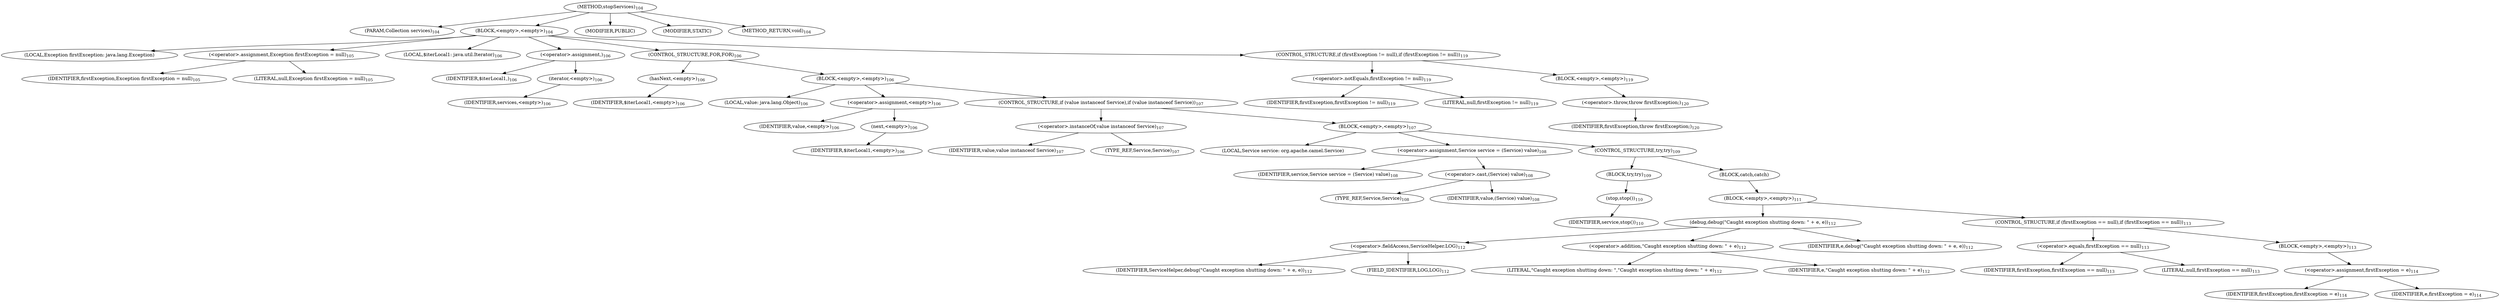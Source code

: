 digraph "stopServices" {  
"212" [label = <(METHOD,stopServices)<SUB>104</SUB>> ]
"213" [label = <(PARAM,Collection services)<SUB>104</SUB>> ]
"214" [label = <(BLOCK,&lt;empty&gt;,&lt;empty&gt;)<SUB>104</SUB>> ]
"215" [label = <(LOCAL,Exception firstException: java.lang.Exception)> ]
"216" [label = <(&lt;operator&gt;.assignment,Exception firstException = null)<SUB>105</SUB>> ]
"217" [label = <(IDENTIFIER,firstException,Exception firstException = null)<SUB>105</SUB>> ]
"218" [label = <(LITERAL,null,Exception firstException = null)<SUB>105</SUB>> ]
"219" [label = <(LOCAL,$iterLocal1: java.util.Iterator)<SUB>106</SUB>> ]
"220" [label = <(&lt;operator&gt;.assignment,)<SUB>106</SUB>> ]
"221" [label = <(IDENTIFIER,$iterLocal1,)<SUB>106</SUB>> ]
"222" [label = <(iterator,&lt;empty&gt;)<SUB>106</SUB>> ]
"223" [label = <(IDENTIFIER,services,&lt;empty&gt;)<SUB>106</SUB>> ]
"224" [label = <(CONTROL_STRUCTURE,FOR,FOR)<SUB>106</SUB>> ]
"225" [label = <(hasNext,&lt;empty&gt;)<SUB>106</SUB>> ]
"226" [label = <(IDENTIFIER,$iterLocal1,&lt;empty&gt;)<SUB>106</SUB>> ]
"227" [label = <(BLOCK,&lt;empty&gt;,&lt;empty&gt;)<SUB>106</SUB>> ]
"228" [label = <(LOCAL,value: java.lang.Object)<SUB>106</SUB>> ]
"229" [label = <(&lt;operator&gt;.assignment,&lt;empty&gt;)<SUB>106</SUB>> ]
"230" [label = <(IDENTIFIER,value,&lt;empty&gt;)<SUB>106</SUB>> ]
"231" [label = <(next,&lt;empty&gt;)<SUB>106</SUB>> ]
"232" [label = <(IDENTIFIER,$iterLocal1,&lt;empty&gt;)<SUB>106</SUB>> ]
"233" [label = <(CONTROL_STRUCTURE,if (value instanceof Service),if (value instanceof Service))<SUB>107</SUB>> ]
"234" [label = <(&lt;operator&gt;.instanceOf,value instanceof Service)<SUB>107</SUB>> ]
"235" [label = <(IDENTIFIER,value,value instanceof Service)<SUB>107</SUB>> ]
"236" [label = <(TYPE_REF,Service,Service)<SUB>107</SUB>> ]
"237" [label = <(BLOCK,&lt;empty&gt;,&lt;empty&gt;)<SUB>107</SUB>> ]
"238" [label = <(LOCAL,Service service: org.apache.camel.Service)> ]
"239" [label = <(&lt;operator&gt;.assignment,Service service = (Service) value)<SUB>108</SUB>> ]
"240" [label = <(IDENTIFIER,service,Service service = (Service) value)<SUB>108</SUB>> ]
"241" [label = <(&lt;operator&gt;.cast,(Service) value)<SUB>108</SUB>> ]
"242" [label = <(TYPE_REF,Service,Service)<SUB>108</SUB>> ]
"243" [label = <(IDENTIFIER,value,(Service) value)<SUB>108</SUB>> ]
"244" [label = <(CONTROL_STRUCTURE,try,try)<SUB>109</SUB>> ]
"245" [label = <(BLOCK,try,try)<SUB>109</SUB>> ]
"246" [label = <(stop,stop())<SUB>110</SUB>> ]
"247" [label = <(IDENTIFIER,service,stop())<SUB>110</SUB>> ]
"248" [label = <(BLOCK,catch,catch)> ]
"249" [label = <(BLOCK,&lt;empty&gt;,&lt;empty&gt;)<SUB>111</SUB>> ]
"250" [label = <(debug,debug(&quot;Caught exception shutting down: &quot; + e, e))<SUB>112</SUB>> ]
"251" [label = <(&lt;operator&gt;.fieldAccess,ServiceHelper.LOG)<SUB>112</SUB>> ]
"252" [label = <(IDENTIFIER,ServiceHelper,debug(&quot;Caught exception shutting down: &quot; + e, e))<SUB>112</SUB>> ]
"253" [label = <(FIELD_IDENTIFIER,LOG,LOG)<SUB>112</SUB>> ]
"254" [label = <(&lt;operator&gt;.addition,&quot;Caught exception shutting down: &quot; + e)<SUB>112</SUB>> ]
"255" [label = <(LITERAL,&quot;Caught exception shutting down: &quot;,&quot;Caught exception shutting down: &quot; + e)<SUB>112</SUB>> ]
"256" [label = <(IDENTIFIER,e,&quot;Caught exception shutting down: &quot; + e)<SUB>112</SUB>> ]
"257" [label = <(IDENTIFIER,e,debug(&quot;Caught exception shutting down: &quot; + e, e))<SUB>112</SUB>> ]
"258" [label = <(CONTROL_STRUCTURE,if (firstException == null),if (firstException == null))<SUB>113</SUB>> ]
"259" [label = <(&lt;operator&gt;.equals,firstException == null)<SUB>113</SUB>> ]
"260" [label = <(IDENTIFIER,firstException,firstException == null)<SUB>113</SUB>> ]
"261" [label = <(LITERAL,null,firstException == null)<SUB>113</SUB>> ]
"262" [label = <(BLOCK,&lt;empty&gt;,&lt;empty&gt;)<SUB>113</SUB>> ]
"263" [label = <(&lt;operator&gt;.assignment,firstException = e)<SUB>114</SUB>> ]
"264" [label = <(IDENTIFIER,firstException,firstException = e)<SUB>114</SUB>> ]
"265" [label = <(IDENTIFIER,e,firstException = e)<SUB>114</SUB>> ]
"266" [label = <(CONTROL_STRUCTURE,if (firstException != null),if (firstException != null))<SUB>119</SUB>> ]
"267" [label = <(&lt;operator&gt;.notEquals,firstException != null)<SUB>119</SUB>> ]
"268" [label = <(IDENTIFIER,firstException,firstException != null)<SUB>119</SUB>> ]
"269" [label = <(LITERAL,null,firstException != null)<SUB>119</SUB>> ]
"270" [label = <(BLOCK,&lt;empty&gt;,&lt;empty&gt;)<SUB>119</SUB>> ]
"271" [label = <(&lt;operator&gt;.throw,throw firstException;)<SUB>120</SUB>> ]
"272" [label = <(IDENTIFIER,firstException,throw firstException;)<SUB>120</SUB>> ]
"273" [label = <(MODIFIER,PUBLIC)> ]
"274" [label = <(MODIFIER,STATIC)> ]
"275" [label = <(METHOD_RETURN,void)<SUB>104</SUB>> ]
  "212" -> "213" 
  "212" -> "214" 
  "212" -> "273" 
  "212" -> "274" 
  "212" -> "275" 
  "214" -> "215" 
  "214" -> "216" 
  "214" -> "219" 
  "214" -> "220" 
  "214" -> "224" 
  "214" -> "266" 
  "216" -> "217" 
  "216" -> "218" 
  "220" -> "221" 
  "220" -> "222" 
  "222" -> "223" 
  "224" -> "225" 
  "224" -> "227" 
  "225" -> "226" 
  "227" -> "228" 
  "227" -> "229" 
  "227" -> "233" 
  "229" -> "230" 
  "229" -> "231" 
  "231" -> "232" 
  "233" -> "234" 
  "233" -> "237" 
  "234" -> "235" 
  "234" -> "236" 
  "237" -> "238" 
  "237" -> "239" 
  "237" -> "244" 
  "239" -> "240" 
  "239" -> "241" 
  "241" -> "242" 
  "241" -> "243" 
  "244" -> "245" 
  "244" -> "248" 
  "245" -> "246" 
  "246" -> "247" 
  "248" -> "249" 
  "249" -> "250" 
  "249" -> "258" 
  "250" -> "251" 
  "250" -> "254" 
  "250" -> "257" 
  "251" -> "252" 
  "251" -> "253" 
  "254" -> "255" 
  "254" -> "256" 
  "258" -> "259" 
  "258" -> "262" 
  "259" -> "260" 
  "259" -> "261" 
  "262" -> "263" 
  "263" -> "264" 
  "263" -> "265" 
  "266" -> "267" 
  "266" -> "270" 
  "267" -> "268" 
  "267" -> "269" 
  "270" -> "271" 
  "271" -> "272" 
}
